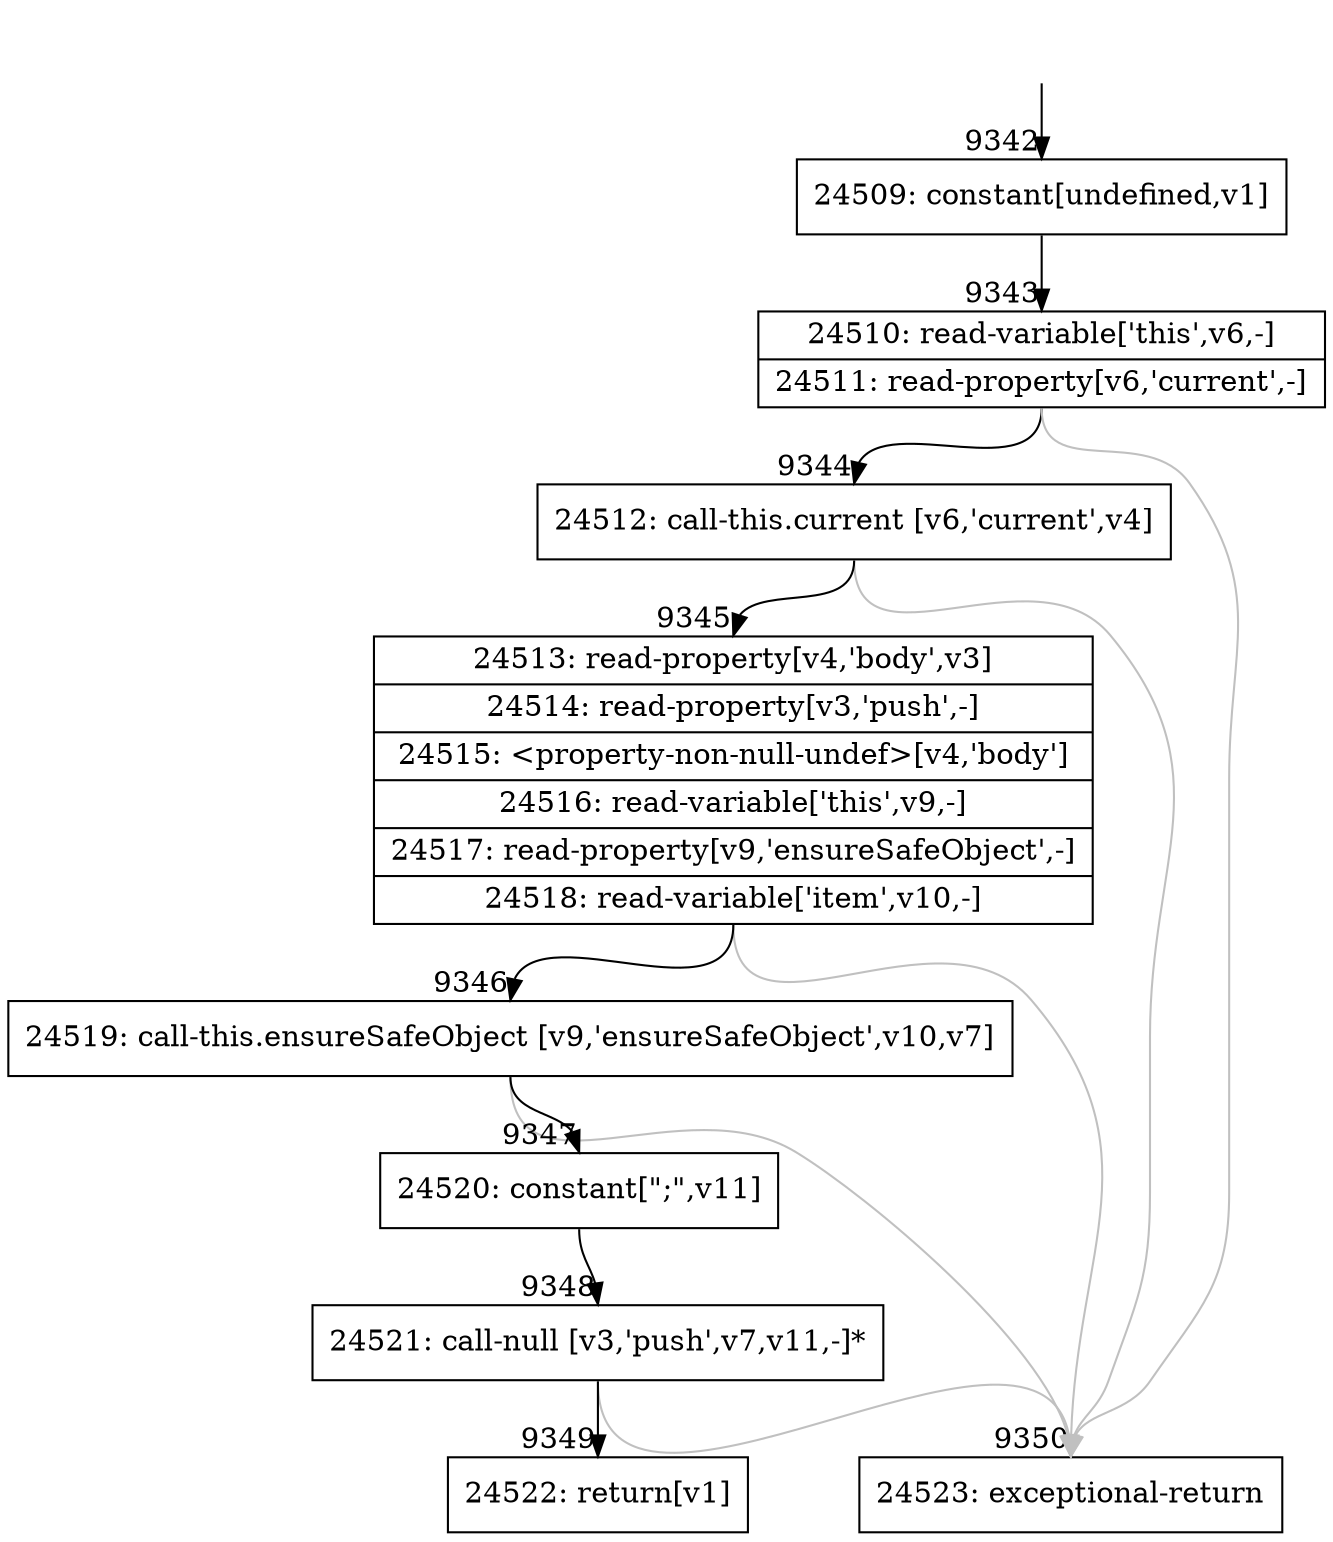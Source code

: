 digraph {
rankdir="TD"
BB_entry682[shape=none,label=""];
BB_entry682 -> BB9342 [tailport=s, headport=n, headlabel="    9342"]
BB9342 [shape=record label="{24509: constant[undefined,v1]}" ] 
BB9342 -> BB9343 [tailport=s, headport=n, headlabel="      9343"]
BB9343 [shape=record label="{24510: read-variable['this',v6,-]|24511: read-property[v6,'current',-]}" ] 
BB9343 -> BB9344 [tailport=s, headport=n, headlabel="      9344"]
BB9343 -> BB9350 [tailport=s, headport=n, color=gray, headlabel="      9350"]
BB9344 [shape=record label="{24512: call-this.current [v6,'current',v4]}" ] 
BB9344 -> BB9345 [tailport=s, headport=n, headlabel="      9345"]
BB9344 -> BB9350 [tailport=s, headport=n, color=gray]
BB9345 [shape=record label="{24513: read-property[v4,'body',v3]|24514: read-property[v3,'push',-]|24515: \<property-non-null-undef\>[v4,'body']|24516: read-variable['this',v9,-]|24517: read-property[v9,'ensureSafeObject',-]|24518: read-variable['item',v10,-]}" ] 
BB9345 -> BB9346 [tailport=s, headport=n, headlabel="      9346"]
BB9345 -> BB9350 [tailport=s, headport=n, color=gray]
BB9346 [shape=record label="{24519: call-this.ensureSafeObject [v9,'ensureSafeObject',v10,v7]}" ] 
BB9346 -> BB9347 [tailport=s, headport=n, headlabel="      9347"]
BB9346 -> BB9350 [tailport=s, headport=n, color=gray]
BB9347 [shape=record label="{24520: constant[\";\",v11]}" ] 
BB9347 -> BB9348 [tailport=s, headport=n, headlabel="      9348"]
BB9348 [shape=record label="{24521: call-null [v3,'push',v7,v11,-]*}" ] 
BB9348 -> BB9349 [tailport=s, headport=n, headlabel="      9349"]
BB9348 -> BB9350 [tailport=s, headport=n, color=gray]
BB9349 [shape=record label="{24522: return[v1]}" ] 
BB9350 [shape=record label="{24523: exceptional-return}" ] 
//#$~ 13499
}
